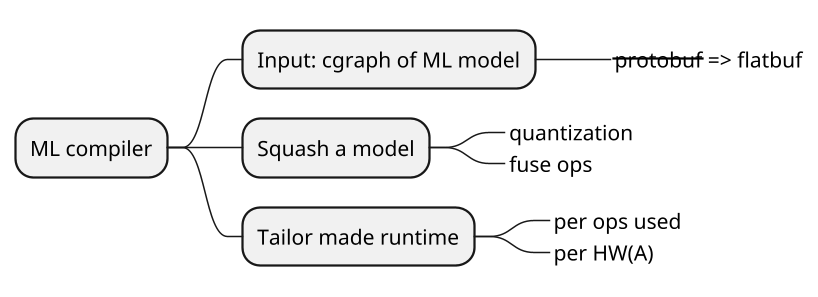 @startmindmap
scale 1.5
* ML compiler
** Input: cgraph of ML model
***_ <s>protobuf</s> => flatbuf
** Squash a model
***_ quantization
***_ fuse ops
** Tailor made runtime
***_ per ops used
***_ per HW(A)
@endmindmap
